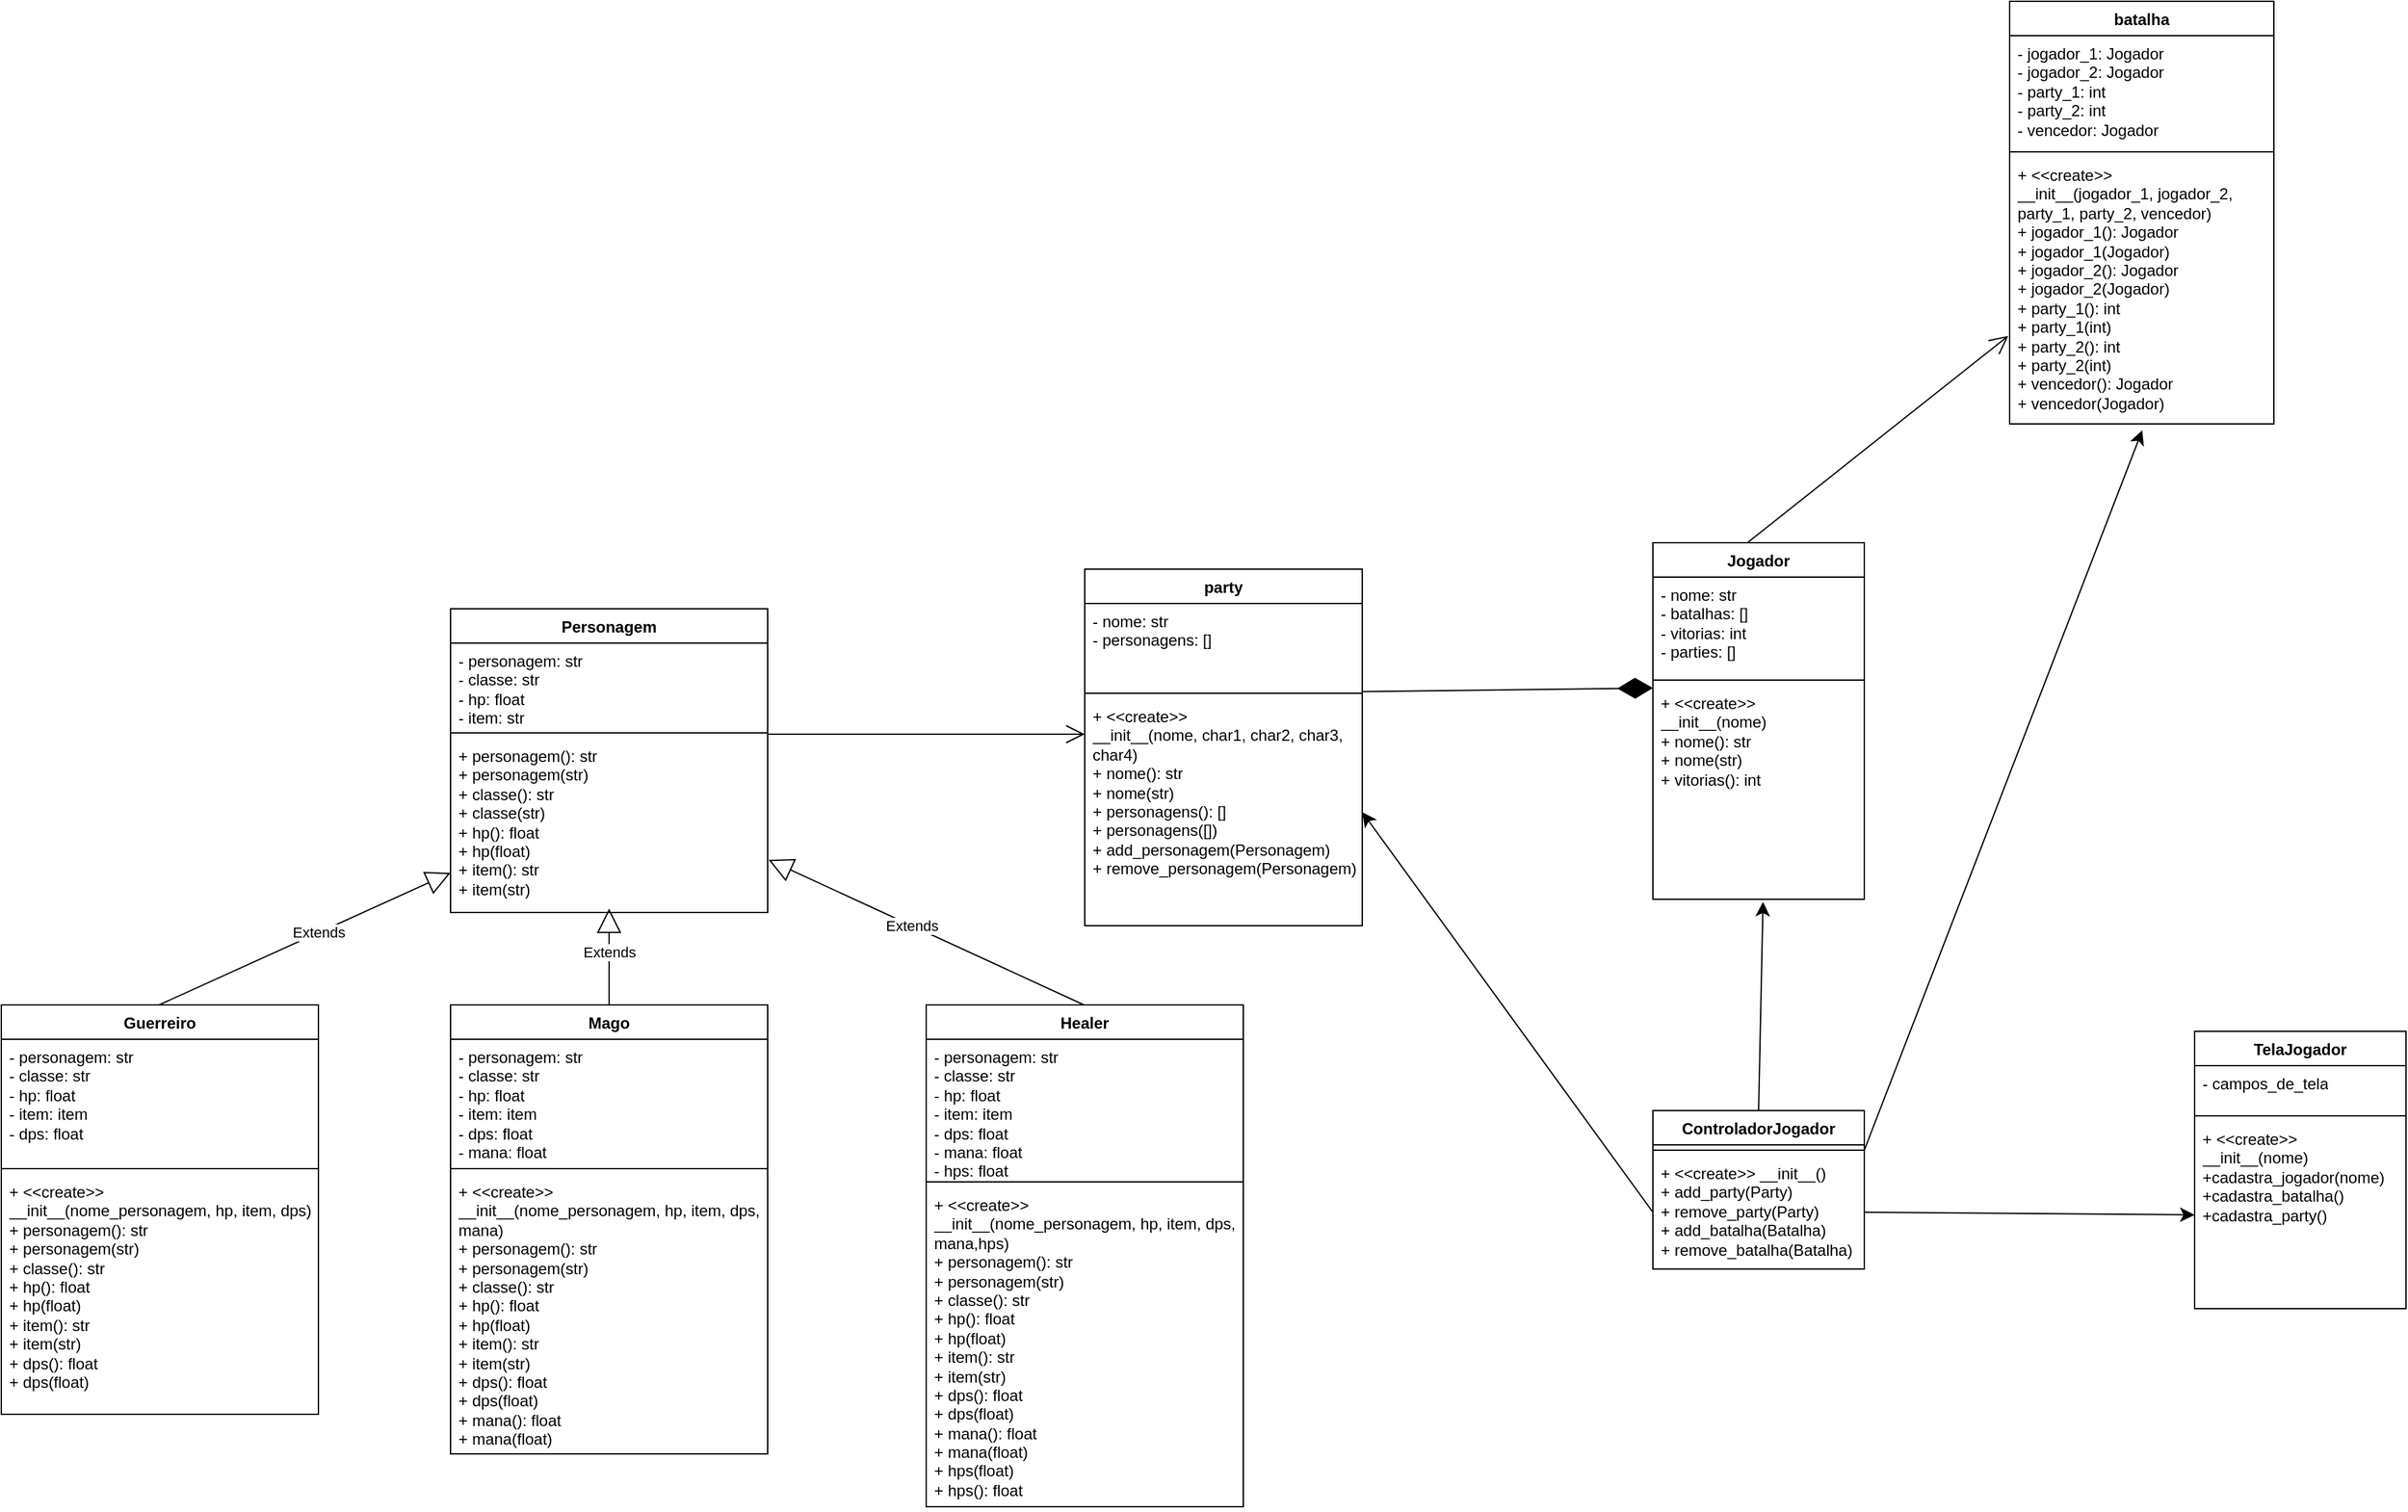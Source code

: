 <mxfile version="24.7.17">
  <diagram name="Page-1" id="9uuTMXfaQPbUBSlBJKwn">
    <mxGraphModel dx="1416" dy="1729" grid="1" gridSize="10" guides="1" tooltips="1" connect="1" arrows="1" fold="1" page="1" pageScale="1" pageWidth="850" pageHeight="1100" math="0" shadow="0">
      <root>
        <mxCell id="0" />
        <mxCell id="1" parent="0" />
        <mxCell id="I01GNPKx7OFhs-Z_X_bF-1" value="Personagem" style="swimlane;fontStyle=1;align=center;verticalAlign=top;childLayout=stackLayout;horizontal=1;startSize=26;horizontalStack=0;resizeParent=1;resizeParentMax=0;resizeLast=0;collapsible=1;marginBottom=0;whiteSpace=wrap;html=1;" vertex="1" parent="1">
          <mxGeometry x="380" y="220" width="240" height="230" as="geometry" />
        </mxCell>
        <mxCell id="I01GNPKx7OFhs-Z_X_bF-2" value="- personagem: str&lt;div&gt;- classe: str&lt;br&gt;&lt;div&gt;- hp: float&lt;/div&gt;&lt;div&gt;- item: str&lt;/div&gt;&lt;/div&gt;" style="text;strokeColor=none;fillColor=none;align=left;verticalAlign=top;spacingLeft=4;spacingRight=4;overflow=hidden;rotatable=0;points=[[0,0.5],[1,0.5]];portConstraint=eastwest;whiteSpace=wrap;html=1;" vertex="1" parent="I01GNPKx7OFhs-Z_X_bF-1">
          <mxGeometry y="26" width="240" height="64" as="geometry" />
        </mxCell>
        <mxCell id="I01GNPKx7OFhs-Z_X_bF-3" value="" style="line;strokeWidth=1;fillColor=none;align=left;verticalAlign=middle;spacingTop=-1;spacingLeft=3;spacingRight=3;rotatable=0;labelPosition=right;points=[];portConstraint=eastwest;strokeColor=inherit;" vertex="1" parent="I01GNPKx7OFhs-Z_X_bF-1">
          <mxGeometry y="90" width="240" height="8" as="geometry" />
        </mxCell>
        <mxCell id="I01GNPKx7OFhs-Z_X_bF-4" value="+ personagem(): str&lt;div&gt;+ personagem(str)&lt;/div&gt;&lt;div&gt;+ classe(): str&lt;div&gt;+ classe(str)&lt;/div&gt;&lt;/div&gt;&lt;div&gt;+                       hp(): float&lt;div&gt;+             hp(float)&lt;/div&gt;&lt;/div&gt;&lt;div&gt;+     item(): str&lt;div&gt;+   item(str)&lt;/div&gt;&lt;/div&gt;" style="text;strokeColor=none;fillColor=none;align=left;verticalAlign=top;spacingLeft=4;spacingRight=4;overflow=hidden;rotatable=0;points=[[0,0.5],[1,0.5]];portConstraint=eastwest;whiteSpace=wrap;html=1;" vertex="1" parent="I01GNPKx7OFhs-Z_X_bF-1">
          <mxGeometry y="98" width="240" height="132" as="geometry" />
        </mxCell>
        <mxCell id="I01GNPKx7OFhs-Z_X_bF-5" value="Jogador" style="swimlane;fontStyle=1;align=center;verticalAlign=top;childLayout=stackLayout;horizontal=1;startSize=26;horizontalStack=0;resizeParent=1;resizeParentMax=0;resizeLast=0;collapsible=1;marginBottom=0;whiteSpace=wrap;html=1;" vertex="1" parent="1">
          <mxGeometry x="1290" y="170" width="160" height="270" as="geometry" />
        </mxCell>
        <mxCell id="I01GNPKx7OFhs-Z_X_bF-6" value="- nome: str&lt;div&gt;- batalhas: []&lt;/div&gt;&lt;div&gt;- vitorias: int&lt;/div&gt;&lt;div&gt;- parties: []&lt;/div&gt;" style="text;strokeColor=none;fillColor=none;align=left;verticalAlign=top;spacingLeft=4;spacingRight=4;overflow=hidden;rotatable=0;points=[[0,0.5],[1,0.5]];portConstraint=eastwest;whiteSpace=wrap;html=1;" vertex="1" parent="I01GNPKx7OFhs-Z_X_bF-5">
          <mxGeometry y="26" width="160" height="74" as="geometry" />
        </mxCell>
        <mxCell id="I01GNPKx7OFhs-Z_X_bF-7" value="" style="line;strokeWidth=1;fillColor=none;align=left;verticalAlign=middle;spacingTop=-1;spacingLeft=3;spacingRight=3;rotatable=0;labelPosition=right;points=[];portConstraint=eastwest;strokeColor=inherit;" vertex="1" parent="I01GNPKx7OFhs-Z_X_bF-5">
          <mxGeometry y="100" width="160" height="8" as="geometry" />
        </mxCell>
        <mxCell id="I01GNPKx7OFhs-Z_X_bF-8" value="&lt;div&gt;+ &amp;lt;&amp;lt;create&amp;gt;&amp;gt;&lt;/div&gt;&lt;div&gt;&lt;span style=&quot;background-color: initial;&quot;&gt;__init__(nome)&lt;/span&gt;&lt;/div&gt;&lt;div&gt;+ nome(): str&lt;/div&gt;&lt;div&gt;+ nome(str)&lt;/div&gt;&lt;div&gt;+ vitorias(): int&lt;/div&gt;" style="text;strokeColor=none;fillColor=none;align=left;verticalAlign=top;spacingLeft=4;spacingRight=4;overflow=hidden;rotatable=0;points=[[0,0.5],[1,0.5]];portConstraint=eastwest;whiteSpace=wrap;html=1;" vertex="1" parent="I01GNPKx7OFhs-Z_X_bF-5">
          <mxGeometry y="108" width="160" height="162" as="geometry" />
        </mxCell>
        <mxCell id="I01GNPKx7OFhs-Z_X_bF-9" value="party" style="swimlane;fontStyle=1;align=center;verticalAlign=top;childLayout=stackLayout;horizontal=1;startSize=26;horizontalStack=0;resizeParent=1;resizeParentMax=0;resizeLast=0;collapsible=1;marginBottom=0;whiteSpace=wrap;html=1;" vertex="1" parent="1">
          <mxGeometry x="860" y="190" width="210" height="270" as="geometry" />
        </mxCell>
        <mxCell id="I01GNPKx7OFhs-Z_X_bF-10" value="- nome: str&lt;div&gt;- personagens: []&lt;/div&gt;" style="text;strokeColor=none;fillColor=none;align=left;verticalAlign=top;spacingLeft=4;spacingRight=4;overflow=hidden;rotatable=0;points=[[0,0.5],[1,0.5]];portConstraint=eastwest;whiteSpace=wrap;html=1;" vertex="1" parent="I01GNPKx7OFhs-Z_X_bF-9">
          <mxGeometry y="26" width="210" height="64" as="geometry" />
        </mxCell>
        <mxCell id="I01GNPKx7OFhs-Z_X_bF-11" value="" style="line;strokeWidth=1;fillColor=none;align=left;verticalAlign=middle;spacingTop=-1;spacingLeft=3;spacingRight=3;rotatable=0;labelPosition=right;points=[];portConstraint=eastwest;strokeColor=inherit;" vertex="1" parent="I01GNPKx7OFhs-Z_X_bF-9">
          <mxGeometry y="90" width="210" height="8" as="geometry" />
        </mxCell>
        <mxCell id="I01GNPKx7OFhs-Z_X_bF-12" value="&lt;div&gt;+ &amp;lt;&amp;lt;create&amp;gt;&amp;gt;&lt;/div&gt;&lt;div&gt;&lt;span style=&quot;background-color: initial;&quot;&gt;__init__(nome, char1, char2, char3, char4)&lt;/span&gt;&lt;/div&gt;&lt;div&gt;+ nome(): str&lt;/div&gt;&lt;div&gt;+ nome(str)&lt;/div&gt;&lt;div&gt;+ personagens(): []&lt;/div&gt;&lt;div&gt;+ personagens([])&lt;/div&gt;&lt;div&gt;+ add_personagem(Personagem)&lt;/div&gt;&lt;div&gt;+ remove_personagem(Personagem)&lt;/div&gt;" style="text;strokeColor=none;fillColor=none;align=left;verticalAlign=top;spacingLeft=4;spacingRight=4;overflow=hidden;rotatable=0;points=[[0,0.5],[1,0.5]];portConstraint=eastwest;whiteSpace=wrap;html=1;" vertex="1" parent="I01GNPKx7OFhs-Z_X_bF-9">
          <mxGeometry y="98" width="210" height="172" as="geometry" />
        </mxCell>
        <mxCell id="I01GNPKx7OFhs-Z_X_bF-13" value="batalha" style="swimlane;fontStyle=1;align=center;verticalAlign=top;childLayout=stackLayout;horizontal=1;startSize=26;horizontalStack=0;resizeParent=1;resizeParentMax=0;resizeLast=0;collapsible=1;marginBottom=0;whiteSpace=wrap;html=1;" vertex="1" parent="1">
          <mxGeometry x="1560" y="-240" width="200" height="320" as="geometry" />
        </mxCell>
        <mxCell id="I01GNPKx7OFhs-Z_X_bF-14" value="- jogador_1: Jogador&lt;div&gt;- jogador_2: Jogador&lt;/div&gt;&lt;div&gt;- party_1: int&lt;/div&gt;&lt;div&gt;- party_2: int&lt;/div&gt;&lt;div&gt;- vencedor: Jogador&lt;/div&gt;&lt;div&gt;&lt;br&gt;&lt;div&gt;&lt;br&gt;&lt;/div&gt;&lt;/div&gt;" style="text;strokeColor=none;fillColor=none;align=left;verticalAlign=top;spacingLeft=4;spacingRight=4;overflow=hidden;rotatable=0;points=[[0,0.5],[1,0.5]];portConstraint=eastwest;whiteSpace=wrap;html=1;" vertex="1" parent="I01GNPKx7OFhs-Z_X_bF-13">
          <mxGeometry y="26" width="200" height="84" as="geometry" />
        </mxCell>
        <mxCell id="I01GNPKx7OFhs-Z_X_bF-15" value="" style="line;strokeWidth=1;fillColor=none;align=left;verticalAlign=middle;spacingTop=-1;spacingLeft=3;spacingRight=3;rotatable=0;labelPosition=right;points=[];portConstraint=eastwest;strokeColor=inherit;" vertex="1" parent="I01GNPKx7OFhs-Z_X_bF-13">
          <mxGeometry y="110" width="200" height="8" as="geometry" />
        </mxCell>
        <mxCell id="I01GNPKx7OFhs-Z_X_bF-16" value="&lt;div&gt;+ &amp;lt;&amp;lt;create&amp;gt;&amp;gt;&lt;/div&gt;&lt;div&gt;&lt;span style=&quot;background-color: initial;&quot;&gt;__init__(jogador_1, jogador_2, party_1, party_2, vencedor)&lt;/span&gt;&lt;/div&gt;&lt;div&gt;&lt;span style=&quot;background-color: initial;&quot;&gt;+ jogador_1(): Jogador&lt;/span&gt;&lt;/div&gt;+ jogador_1(Jogador)&lt;div&gt;+ jogador_2(): Jogador&lt;/div&gt;+ jogador_2(Jogador)&lt;div&gt;+ party_1(): int&lt;/div&gt;&lt;div&gt;&lt;span style=&quot;background-color: initial;&quot;&gt;+ party_1(int&lt;/span&gt;&lt;span style=&quot;background-color: initial;&quot;&gt;)&lt;/span&gt;&lt;/div&gt;&lt;div&gt;+ party_2(): int&lt;/div&gt;&lt;div&gt;&lt;span style=&quot;background-color: initial;&quot;&gt;+ party_2(int&lt;/span&gt;&lt;span style=&quot;background-color: initial;&quot;&gt;)&lt;/span&gt;&lt;/div&gt;+ vencedor(): Jogador&lt;div&gt;+ vencedor(Jogador)&lt;/div&gt;&lt;div&gt;&lt;br&gt;&lt;div&gt;&lt;br&gt;&lt;/div&gt;&lt;/div&gt;&lt;div&gt;&lt;span style=&quot;background-color: initial;&quot;&gt;&lt;br&gt;&lt;/span&gt;&lt;/div&gt;&lt;div&gt;&lt;span style=&quot;background-color: initial;&quot;&gt;&lt;br&gt;&lt;/span&gt;&lt;/div&gt;" style="text;strokeColor=none;fillColor=none;align=left;verticalAlign=top;spacingLeft=4;spacingRight=4;overflow=hidden;rotatable=0;points=[[0,0.5],[1,0.5]];portConstraint=eastwest;whiteSpace=wrap;html=1;" vertex="1" parent="I01GNPKx7OFhs-Z_X_bF-13">
          <mxGeometry y="118" width="200" height="202" as="geometry" />
        </mxCell>
        <mxCell id="I01GNPKx7OFhs-Z_X_bF-17" value="Guerreiro" style="swimlane;fontStyle=1;align=center;verticalAlign=top;childLayout=stackLayout;horizontal=1;startSize=26;horizontalStack=0;resizeParent=1;resizeParentMax=0;resizeLast=0;collapsible=1;marginBottom=0;whiteSpace=wrap;html=1;" vertex="1" parent="1">
          <mxGeometry x="40" y="520" width="240" height="310" as="geometry" />
        </mxCell>
        <mxCell id="I01GNPKx7OFhs-Z_X_bF-18" value="- personagem: str&lt;div&gt;- classe: str&lt;br&gt;&lt;div&gt;- hp: float&lt;/div&gt;&lt;div&gt;- item: item&lt;/div&gt;&lt;/div&gt;&lt;div&gt;- dps: float&lt;/div&gt;" style="text;strokeColor=none;fillColor=none;align=left;verticalAlign=top;spacingLeft=4;spacingRight=4;overflow=hidden;rotatable=0;points=[[0,0.5],[1,0.5]];portConstraint=eastwest;whiteSpace=wrap;html=1;" vertex="1" parent="I01GNPKx7OFhs-Z_X_bF-17">
          <mxGeometry y="26" width="240" height="94" as="geometry" />
        </mxCell>
        <mxCell id="I01GNPKx7OFhs-Z_X_bF-19" value="" style="line;strokeWidth=1;fillColor=none;align=left;verticalAlign=middle;spacingTop=-1;spacingLeft=3;spacingRight=3;rotatable=0;labelPosition=right;points=[];portConstraint=eastwest;strokeColor=inherit;" vertex="1" parent="I01GNPKx7OFhs-Z_X_bF-17">
          <mxGeometry y="120" width="240" height="8" as="geometry" />
        </mxCell>
        <mxCell id="I01GNPKx7OFhs-Z_X_bF-20" value="&lt;div&gt;+ &amp;lt;&amp;lt;create&amp;gt;&amp;gt;&amp;nbsp; &amp;nbsp; &amp;nbsp; &amp;nbsp; &amp;nbsp; &amp;nbsp; &amp;nbsp; __init__(nome_personagem, hp, item, dps)&lt;/div&gt;+ personagem(): str&lt;div&gt;+ personagem(str)&lt;/div&gt;&lt;div&gt;+ classe(): str&lt;/div&gt;&lt;div&gt;+ hp(): float&lt;div&gt;+ hp(float)&lt;/div&gt;&lt;/div&gt;&lt;div&gt;+ item(): str&lt;div&gt;+ item(str)&lt;/div&gt;&lt;/div&gt;&lt;div&gt;+ dps(): float&lt;/div&gt;&lt;div&gt;+ dps(float)&lt;/div&gt;" style="text;strokeColor=none;fillColor=none;align=left;verticalAlign=top;spacingLeft=4;spacingRight=4;overflow=hidden;rotatable=0;points=[[0,0.5],[1,0.5]];portConstraint=eastwest;whiteSpace=wrap;html=1;" vertex="1" parent="I01GNPKx7OFhs-Z_X_bF-17">
          <mxGeometry y="128" width="240" height="182" as="geometry" />
        </mxCell>
        <mxCell id="I01GNPKx7OFhs-Z_X_bF-21" value="Mago" style="swimlane;fontStyle=1;align=center;verticalAlign=top;childLayout=stackLayout;horizontal=1;startSize=26;horizontalStack=0;resizeParent=1;resizeParentMax=0;resizeLast=0;collapsible=1;marginBottom=0;whiteSpace=wrap;html=1;" vertex="1" parent="1">
          <mxGeometry x="380" y="520" width="240" height="340" as="geometry" />
        </mxCell>
        <mxCell id="I01GNPKx7OFhs-Z_X_bF-22" value="- personagem: str&lt;div&gt;- classe: str&lt;br&gt;&lt;div&gt;- hp: float&lt;/div&gt;&lt;div&gt;- item: item&lt;/div&gt;&lt;/div&gt;&lt;div&gt;- dps: float&lt;/div&gt;&lt;div&gt;- mana: float&lt;/div&gt;" style="text;strokeColor=none;fillColor=none;align=left;verticalAlign=top;spacingLeft=4;spacingRight=4;overflow=hidden;rotatable=0;points=[[0,0.5],[1,0.5]];portConstraint=eastwest;whiteSpace=wrap;html=1;" vertex="1" parent="I01GNPKx7OFhs-Z_X_bF-21">
          <mxGeometry y="26" width="240" height="94" as="geometry" />
        </mxCell>
        <mxCell id="I01GNPKx7OFhs-Z_X_bF-23" value="" style="line;strokeWidth=1;fillColor=none;align=left;verticalAlign=middle;spacingTop=-1;spacingLeft=3;spacingRight=3;rotatable=0;labelPosition=right;points=[];portConstraint=eastwest;strokeColor=inherit;" vertex="1" parent="I01GNPKx7OFhs-Z_X_bF-21">
          <mxGeometry y="120" width="240" height="8" as="geometry" />
        </mxCell>
        <mxCell id="I01GNPKx7OFhs-Z_X_bF-24" value="&lt;div&gt;+ &amp;lt;&amp;lt;create&amp;gt;&amp;gt;&amp;nbsp; &amp;nbsp; &amp;nbsp; &amp;nbsp; &amp;nbsp; &amp;nbsp; &amp;nbsp; __init__(nome_personagem, hp, item, dps, mana)&lt;/div&gt;+ personagem(): str&lt;div&gt;+ personagem(str)&lt;/div&gt;&lt;div&gt;+ classe(): str&lt;/div&gt;&lt;div&gt;+ hp(): float&lt;div&gt;+ hp(float)&lt;/div&gt;&lt;/div&gt;&lt;div&gt;+ item(): str&lt;div&gt;+ item(str)&lt;/div&gt;&lt;/div&gt;&lt;div&gt;+ dps(): float&lt;/div&gt;&lt;div&gt;+ dps(float)&lt;/div&gt;&lt;div&gt;+ mana(): float&lt;/div&gt;&lt;div&gt;+ mana(float)&lt;/div&gt;" style="text;strokeColor=none;fillColor=none;align=left;verticalAlign=top;spacingLeft=4;spacingRight=4;overflow=hidden;rotatable=0;points=[[0,0.5],[1,0.5]];portConstraint=eastwest;whiteSpace=wrap;html=1;" vertex="1" parent="I01GNPKx7OFhs-Z_X_bF-21">
          <mxGeometry y="128" width="240" height="212" as="geometry" />
        </mxCell>
        <mxCell id="I01GNPKx7OFhs-Z_X_bF-25" value="Healer" style="swimlane;fontStyle=1;align=center;verticalAlign=top;childLayout=stackLayout;horizontal=1;startSize=26;horizontalStack=0;resizeParent=1;resizeParentMax=0;resizeLast=0;collapsible=1;marginBottom=0;whiteSpace=wrap;html=1;" vertex="1" parent="1">
          <mxGeometry x="740" y="520" width="240" height="380" as="geometry" />
        </mxCell>
        <mxCell id="I01GNPKx7OFhs-Z_X_bF-26" value="- personagem: str&lt;div&gt;- classe: str&lt;br&gt;&lt;div&gt;- hp: float&lt;/div&gt;&lt;div&gt;- item: item&lt;/div&gt;&lt;/div&gt;&lt;div&gt;- dps: float&lt;/div&gt;&lt;div&gt;- mana: float&lt;/div&gt;&lt;div&gt;- hps: float&lt;/div&gt;" style="text;strokeColor=none;fillColor=none;align=left;verticalAlign=top;spacingLeft=4;spacingRight=4;overflow=hidden;rotatable=0;points=[[0,0.5],[1,0.5]];portConstraint=eastwest;whiteSpace=wrap;html=1;" vertex="1" parent="I01GNPKx7OFhs-Z_X_bF-25">
          <mxGeometry y="26" width="240" height="104" as="geometry" />
        </mxCell>
        <mxCell id="I01GNPKx7OFhs-Z_X_bF-27" value="" style="line;strokeWidth=1;fillColor=none;align=left;verticalAlign=middle;spacingTop=-1;spacingLeft=3;spacingRight=3;rotatable=0;labelPosition=right;points=[];portConstraint=eastwest;strokeColor=inherit;" vertex="1" parent="I01GNPKx7OFhs-Z_X_bF-25">
          <mxGeometry y="130" width="240" height="8" as="geometry" />
        </mxCell>
        <mxCell id="I01GNPKx7OFhs-Z_X_bF-28" value="&lt;div&gt;+ &amp;lt;&amp;lt;create&amp;gt;&amp;gt;&amp;nbsp; &amp;nbsp; &amp;nbsp; &amp;nbsp; &amp;nbsp; &amp;nbsp; &amp;nbsp; __init__(nome_personagem, hp, item, dps, mana,hps)&lt;/div&gt;+ personagem(): str&lt;div&gt;+ personagem(str)&lt;/div&gt;&lt;div&gt;+ classe(): str&lt;/div&gt;&lt;div&gt;+ hp(): float&lt;div&gt;+ hp(float)&lt;/div&gt;&lt;/div&gt;&lt;div&gt;+ item(): str&lt;div&gt;+ item(str)&lt;/div&gt;&lt;/div&gt;&lt;div&gt;+ dps(): float&lt;/div&gt;&lt;div&gt;+ dps(float)&lt;/div&gt;&lt;div&gt;+ mana(): float&lt;/div&gt;&lt;div&gt;+ mana(float)&lt;/div&gt;&lt;div&gt;+ hps(float)&lt;/div&gt;&lt;div&gt;+ hps(): float&lt;/div&gt;" style="text;strokeColor=none;fillColor=none;align=left;verticalAlign=top;spacingLeft=4;spacingRight=4;overflow=hidden;rotatable=0;points=[[0,0.5],[1,0.5]];portConstraint=eastwest;whiteSpace=wrap;html=1;" vertex="1" parent="I01GNPKx7OFhs-Z_X_bF-25">
          <mxGeometry y="138" width="240" height="242" as="geometry" />
        </mxCell>
        <mxCell id="I01GNPKx7OFhs-Z_X_bF-29" value="Extends" style="endArrow=block;endSize=16;endFill=0;html=1;rounded=0;exitX=0.5;exitY=0;exitDx=0;exitDy=0;" edge="1" parent="1" source="I01GNPKx7OFhs-Z_X_bF-21">
          <mxGeometry x="0.096" width="160" relative="1" as="geometry">
            <mxPoint x="510" y="520" as="sourcePoint" />
            <mxPoint x="500" y="447" as="targetPoint" />
            <mxPoint as="offset" />
          </mxGeometry>
        </mxCell>
        <mxCell id="I01GNPKx7OFhs-Z_X_bF-30" value="Extends" style="endArrow=block;endSize=16;endFill=0;html=1;rounded=0;exitX=0.5;exitY=0;exitDx=0;exitDy=0;entryX=1.003;entryY=0.698;entryDx=0;entryDy=0;entryPerimeter=0;" edge="1" parent="1" target="I01GNPKx7OFhs-Z_X_bF-4">
          <mxGeometry x="0.096" width="160" relative="1" as="geometry">
            <mxPoint x="859.41" y="520" as="sourcePoint" />
            <mxPoint x="859.41" y="447" as="targetPoint" />
            <mxPoint as="offset" />
          </mxGeometry>
        </mxCell>
        <mxCell id="I01GNPKx7OFhs-Z_X_bF-31" value="Extends" style="endArrow=block;endSize=16;endFill=0;html=1;rounded=0;exitX=0.5;exitY=0;exitDx=0;exitDy=0;" edge="1" parent="1">
          <mxGeometry x="0.096" width="160" relative="1" as="geometry">
            <mxPoint x="159.41" y="520" as="sourcePoint" />
            <mxPoint x="380" y="420" as="targetPoint" />
            <mxPoint as="offset" />
          </mxGeometry>
        </mxCell>
        <mxCell id="I01GNPKx7OFhs-Z_X_bF-32" value="" style="endArrow=diamondThin;endFill=1;endSize=24;html=1;rounded=0;" edge="1" parent="1" source="I01GNPKx7OFhs-Z_X_bF-11">
          <mxGeometry width="160" relative="1" as="geometry">
            <mxPoint x="1080" y="281" as="sourcePoint" />
            <mxPoint x="1290" y="280" as="targetPoint" />
          </mxGeometry>
        </mxCell>
        <mxCell id="I01GNPKx7OFhs-Z_X_bF-33" value="" style="endArrow=open;endFill=1;endSize=12;html=1;rounded=0;exitX=1.001;exitY=-0.023;exitDx=0;exitDy=0;exitPerimeter=0;" edge="1" parent="1" source="I01GNPKx7OFhs-Z_X_bF-4">
          <mxGeometry width="160" relative="1" as="geometry">
            <mxPoint x="620" y="310" as="sourcePoint" />
            <mxPoint x="860" y="315" as="targetPoint" />
          </mxGeometry>
        </mxCell>
        <mxCell id="I01GNPKx7OFhs-Z_X_bF-34" value="" style="endArrow=open;endFill=1;endSize=12;html=1;rounded=0;exitX=0.447;exitY=0;exitDx=0;exitDy=0;exitPerimeter=0;entryX=-0.005;entryY=0.67;entryDx=0;entryDy=0;entryPerimeter=0;" edge="1" parent="1" source="I01GNPKx7OFhs-Z_X_bF-5" target="I01GNPKx7OFhs-Z_X_bF-16">
          <mxGeometry width="160" relative="1" as="geometry">
            <mxPoint x="1360" y="140" as="sourcePoint" />
            <mxPoint x="1600" y="140" as="targetPoint" />
          </mxGeometry>
        </mxCell>
        <mxCell id="I01GNPKx7OFhs-Z_X_bF-35" style="edgeStyle=none;curved=1;rounded=0;orthogonalLoop=1;jettySize=auto;html=1;exitX=0.5;exitY=0;exitDx=0;exitDy=0;fontSize=12;startSize=8;endSize=8;entryX=0.521;entryY=1.012;entryDx=0;entryDy=0;entryPerimeter=0;" edge="1" parent="1" source="I01GNPKx7OFhs-Z_X_bF-36" target="I01GNPKx7OFhs-Z_X_bF-8">
          <mxGeometry relative="1" as="geometry">
            <mxPoint x="1370" y="460" as="targetPoint" />
          </mxGeometry>
        </mxCell>
        <mxCell id="I01GNPKx7OFhs-Z_X_bF-36" value="ControladorJogador" style="swimlane;fontStyle=1;align=center;verticalAlign=top;childLayout=stackLayout;horizontal=1;startSize=26;horizontalStack=0;resizeParent=1;resizeParentMax=0;resizeLast=0;collapsible=1;marginBottom=0;whiteSpace=wrap;html=1;" vertex="1" parent="1">
          <mxGeometry x="1290" y="600" width="160" height="120" as="geometry" />
        </mxCell>
        <mxCell id="I01GNPKx7OFhs-Z_X_bF-37" value="" style="line;strokeWidth=1;fillColor=none;align=left;verticalAlign=middle;spacingTop=-1;spacingLeft=3;spacingRight=3;rotatable=0;labelPosition=right;points=[];portConstraint=eastwest;strokeColor=inherit;" vertex="1" parent="I01GNPKx7OFhs-Z_X_bF-36">
          <mxGeometry y="26" width="160" height="8" as="geometry" />
        </mxCell>
        <mxCell id="I01GNPKx7OFhs-Z_X_bF-38" value="&lt;div&gt;+ &amp;lt;&amp;lt;create&amp;gt;&amp;gt; __init__()&lt;br&gt;&lt;/div&gt;&lt;div&gt;+ add_party(Party)&lt;div&gt;+ remove_party(Party)&lt;/div&gt;&lt;div&gt;+ add_batalha(Batalha)&lt;div&gt;+ remove_batalha(Batalha)&lt;/div&gt;&lt;/div&gt;&lt;/div&gt;" style="text;strokeColor=none;fillColor=none;align=left;verticalAlign=top;spacingLeft=4;spacingRight=4;overflow=hidden;rotatable=0;points=[[0,0.5],[1,0.5]];portConstraint=eastwest;whiteSpace=wrap;html=1;" vertex="1" parent="I01GNPKx7OFhs-Z_X_bF-36">
          <mxGeometry y="34" width="160" height="86" as="geometry" />
        </mxCell>
        <mxCell id="I01GNPKx7OFhs-Z_X_bF-39" value="TelaJogador" style="swimlane;fontStyle=1;align=center;verticalAlign=top;childLayout=stackLayout;horizontal=1;startSize=26;horizontalStack=0;resizeParent=1;resizeParentMax=0;resizeLast=0;collapsible=1;marginBottom=0;whiteSpace=wrap;html=1;" vertex="1" parent="1">
          <mxGeometry x="1700" y="540" width="160" height="210" as="geometry" />
        </mxCell>
        <mxCell id="I01GNPKx7OFhs-Z_X_bF-40" value="- campos_de_tela" style="text;strokeColor=none;fillColor=none;align=left;verticalAlign=top;spacingLeft=4;spacingRight=4;overflow=hidden;rotatable=0;points=[[0,0.5],[1,0.5]];portConstraint=eastwest;whiteSpace=wrap;html=1;" vertex="1" parent="I01GNPKx7OFhs-Z_X_bF-39">
          <mxGeometry y="26" width="160" height="34" as="geometry" />
        </mxCell>
        <mxCell id="I01GNPKx7OFhs-Z_X_bF-41" value="" style="line;strokeWidth=1;fillColor=none;align=left;verticalAlign=middle;spacingTop=-1;spacingLeft=3;spacingRight=3;rotatable=0;labelPosition=right;points=[];portConstraint=eastwest;strokeColor=inherit;" vertex="1" parent="I01GNPKx7OFhs-Z_X_bF-39">
          <mxGeometry y="60" width="160" height="8" as="geometry" />
        </mxCell>
        <mxCell id="I01GNPKx7OFhs-Z_X_bF-42" value="&lt;div&gt;+ &amp;lt;&amp;lt;create&amp;gt;&amp;gt;&lt;/div&gt;&lt;div&gt;&lt;span style=&quot;background-color: initial;&quot;&gt;__init__(nome)&lt;/span&gt;&lt;/div&gt;&lt;div&gt;+cadastra_jogador(&lt;span style=&quot;background-color: initial;&quot;&gt;nome&lt;/span&gt;)&lt;/div&gt;&lt;div&gt;&lt;div&gt;+cadastra_batalha()&lt;/div&gt;&lt;div&gt;+cadastra_party()&lt;/div&gt;&lt;/div&gt;&lt;div&gt;&lt;br&gt;&lt;/div&gt;" style="text;strokeColor=none;fillColor=none;align=left;verticalAlign=top;spacingLeft=4;spacingRight=4;overflow=hidden;rotatable=0;points=[[0,0.5],[1,0.5]];portConstraint=eastwest;whiteSpace=wrap;html=1;" vertex="1" parent="I01GNPKx7OFhs-Z_X_bF-39">
          <mxGeometry y="68" width="160" height="142" as="geometry" />
        </mxCell>
        <mxCell id="I01GNPKx7OFhs-Z_X_bF-43" style="edgeStyle=none;curved=1;rounded=0;orthogonalLoop=1;jettySize=auto;html=1;exitX=1;exitY=0.5;exitDx=0;exitDy=0;entryX=0;entryY=0.5;entryDx=0;entryDy=0;fontSize=12;startSize=8;endSize=8;" edge="1" parent="1" source="I01GNPKx7OFhs-Z_X_bF-38" target="I01GNPKx7OFhs-Z_X_bF-42">
          <mxGeometry relative="1" as="geometry" />
        </mxCell>
        <mxCell id="I01GNPKx7OFhs-Z_X_bF-44" style="edgeStyle=none;curved=1;rounded=0;orthogonalLoop=1;jettySize=auto;html=1;exitX=0;exitY=0.5;exitDx=0;exitDy=0;entryX=1;entryY=0.5;entryDx=0;entryDy=0;fontSize=12;startSize=8;endSize=8;" edge="1" parent="1" source="I01GNPKx7OFhs-Z_X_bF-38" target="I01GNPKx7OFhs-Z_X_bF-12">
          <mxGeometry relative="1" as="geometry" />
        </mxCell>
        <mxCell id="I01GNPKx7OFhs-Z_X_bF-45" value="" style="endArrow=classic;html=1;rounded=0;fontSize=12;startSize=8;endSize=8;curved=1;exitX=1;exitY=0.25;exitDx=0;exitDy=0;entryX=0.502;entryY=1.024;entryDx=0;entryDy=0;entryPerimeter=0;" edge="1" parent="1" source="I01GNPKx7OFhs-Z_X_bF-36" target="I01GNPKx7OFhs-Z_X_bF-16">
          <mxGeometry width="50" height="50" relative="1" as="geometry">
            <mxPoint x="1370" y="540" as="sourcePoint" />
            <mxPoint x="1680" y="180" as="targetPoint" />
          </mxGeometry>
        </mxCell>
      </root>
    </mxGraphModel>
  </diagram>
</mxfile>
